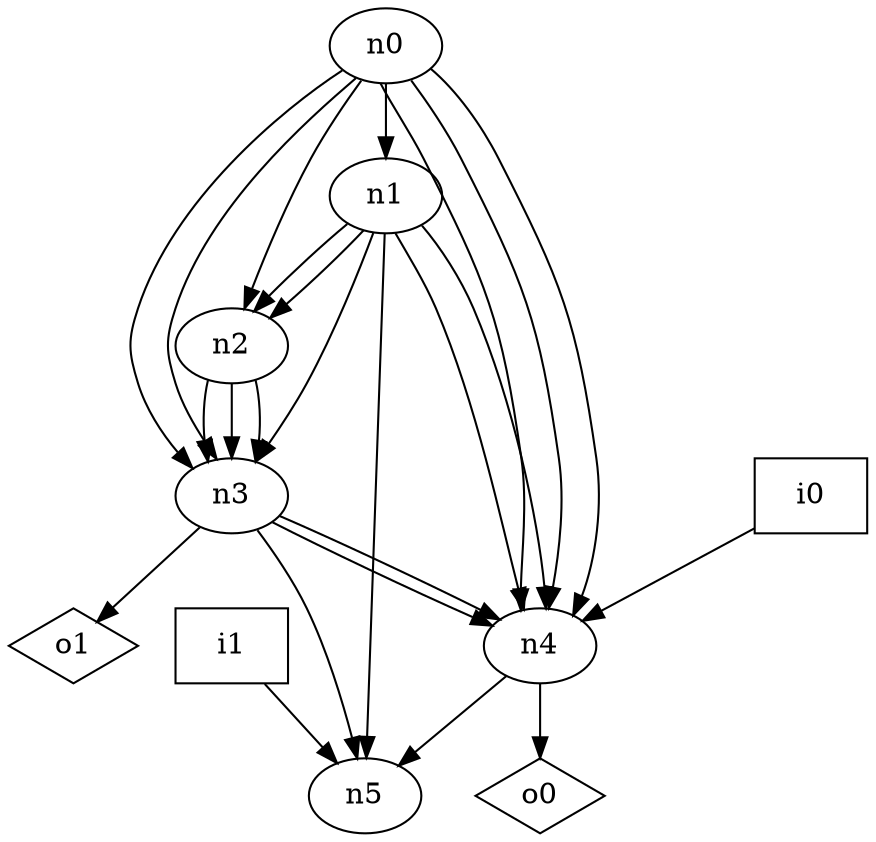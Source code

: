 digraph G {
n0 [label="n0"];
n1 [label="n1"];
n2 [label="n2"];
n3 [label="n3"];
n4 [label="n4"];
n5 [label="n5"];
n6 [label="i0",shape="box"];
n7 [label="i1",shape="box"];
n8 [label="o0",shape="diamond"];
n9 [label="o1",shape="diamond"];
n0 -> n1
n0 -> n2
n0 -> n3
n0 -> n3
n0 -> n4
n0 -> n4
n0 -> n4
n1 -> n2
n1 -> n2
n1 -> n3
n1 -> n4
n1 -> n4
n1 -> n5
n2 -> n3
n2 -> n3
n2 -> n3
n3 -> n4
n3 -> n4
n3 -> n5
n3 -> n9
n4 -> n5
n4 -> n8
n6 -> n4
n7 -> n5
}